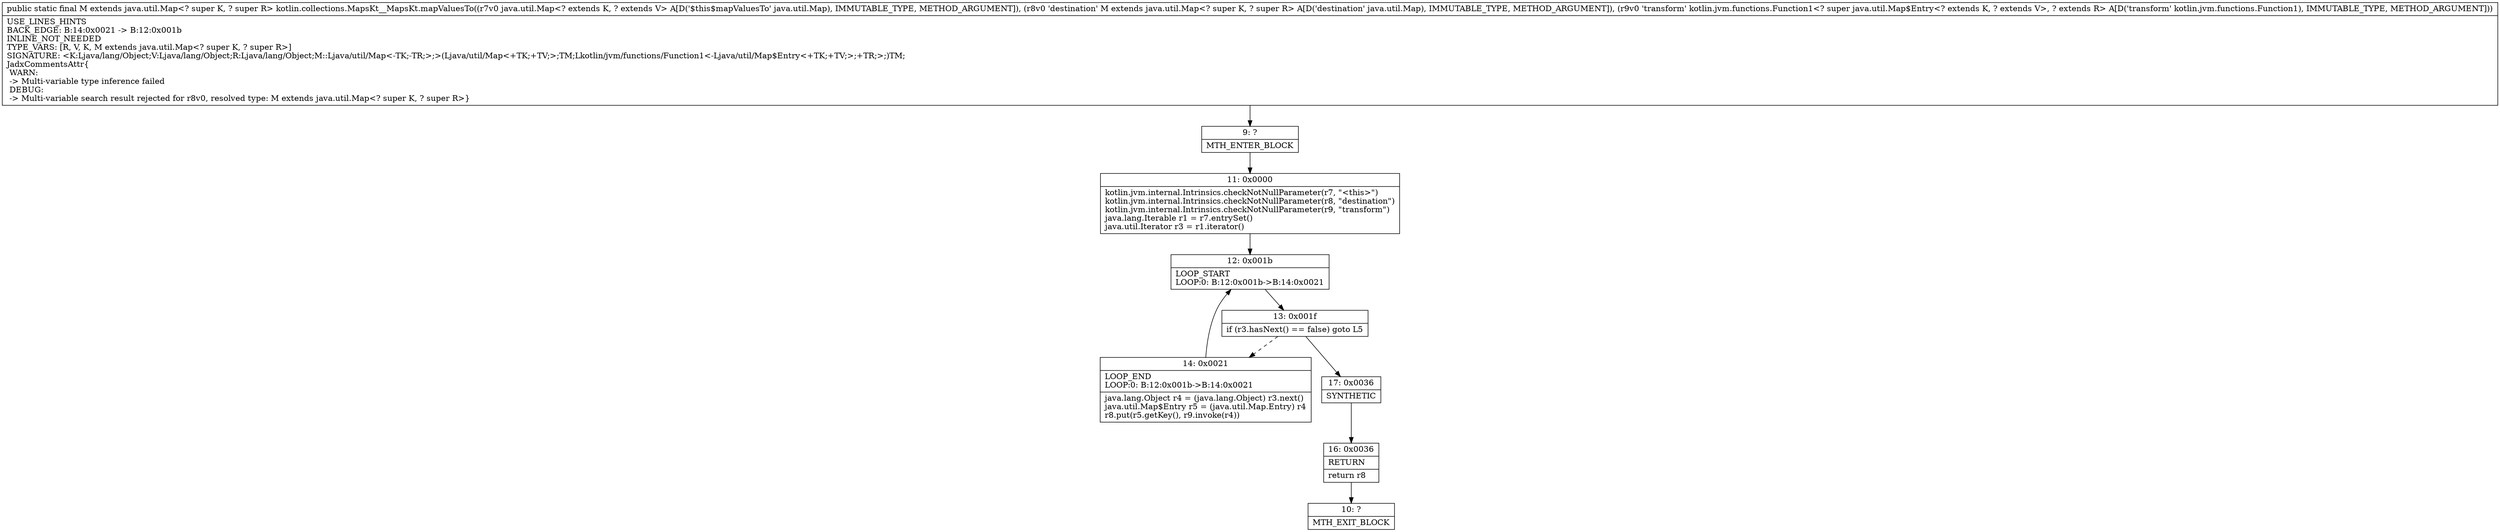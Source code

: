 digraph "CFG forkotlin.collections.MapsKt__MapsKt.mapValuesTo(Ljava\/util\/Map;Ljava\/util\/Map;Lkotlin\/jvm\/functions\/Function1;)Ljava\/util\/Map;" {
Node_9 [shape=record,label="{9\:\ ?|MTH_ENTER_BLOCK\l}"];
Node_11 [shape=record,label="{11\:\ 0x0000|kotlin.jvm.internal.Intrinsics.checkNotNullParameter(r7, \"\<this\>\")\lkotlin.jvm.internal.Intrinsics.checkNotNullParameter(r8, \"destination\")\lkotlin.jvm.internal.Intrinsics.checkNotNullParameter(r9, \"transform\")\ljava.lang.Iterable r1 = r7.entrySet()\ljava.util.Iterator r3 = r1.iterator()\l}"];
Node_12 [shape=record,label="{12\:\ 0x001b|LOOP_START\lLOOP:0: B:12:0x001b\-\>B:14:0x0021\l}"];
Node_13 [shape=record,label="{13\:\ 0x001f|if (r3.hasNext() == false) goto L5\l}"];
Node_14 [shape=record,label="{14\:\ 0x0021|LOOP_END\lLOOP:0: B:12:0x001b\-\>B:14:0x0021\l|java.lang.Object r4 = (java.lang.Object) r3.next()\ljava.util.Map$Entry r5 = (java.util.Map.Entry) r4\lr8.put(r5.getKey(), r9.invoke(r4))\l}"];
Node_17 [shape=record,label="{17\:\ 0x0036|SYNTHETIC\l}"];
Node_16 [shape=record,label="{16\:\ 0x0036|RETURN\l|return r8\l}"];
Node_10 [shape=record,label="{10\:\ ?|MTH_EXIT_BLOCK\l}"];
MethodNode[shape=record,label="{public static final M extends java.util.Map\<? super K, ? super R\> kotlin.collections.MapsKt__MapsKt.mapValuesTo((r7v0 java.util.Map\<? extends K, ? extends V\> A[D('$this$mapValuesTo' java.util.Map), IMMUTABLE_TYPE, METHOD_ARGUMENT]), (r8v0 'destination' M extends java.util.Map\<? super K, ? super R\> A[D('destination' java.util.Map), IMMUTABLE_TYPE, METHOD_ARGUMENT]), (r9v0 'transform' kotlin.jvm.functions.Function1\<? super java.util.Map$Entry\<? extends K, ? extends V\>, ? extends R\> A[D('transform' kotlin.jvm.functions.Function1), IMMUTABLE_TYPE, METHOD_ARGUMENT]))  | USE_LINES_HINTS\lBACK_EDGE: B:14:0x0021 \-\> B:12:0x001b\lINLINE_NOT_NEEDED\lTYPE_VARS: [R, V, K, M extends java.util.Map\<? super K, ? super R\>]\lSIGNATURE: \<K:Ljava\/lang\/Object;V:Ljava\/lang\/Object;R:Ljava\/lang\/Object;M::Ljava\/util\/Map\<\-TK;\-TR;\>;\>(Ljava\/util\/Map\<+TK;+TV;\>;TM;Lkotlin\/jvm\/functions\/Function1\<\-Ljava\/util\/Map$Entry\<+TK;+TV;\>;+TR;\>;)TM;\lJadxCommentsAttr\{\l WARN: \l \-\> Multi\-variable type inference failed\l DEBUG: \l \-\> Multi\-variable search result rejected for r8v0, resolved type: M extends java.util.Map\<? super K, ? super R\>\}\l}"];
MethodNode -> Node_9;Node_9 -> Node_11;
Node_11 -> Node_12;
Node_12 -> Node_13;
Node_13 -> Node_14[style=dashed];
Node_13 -> Node_17;
Node_14 -> Node_12;
Node_17 -> Node_16;
Node_16 -> Node_10;
}

